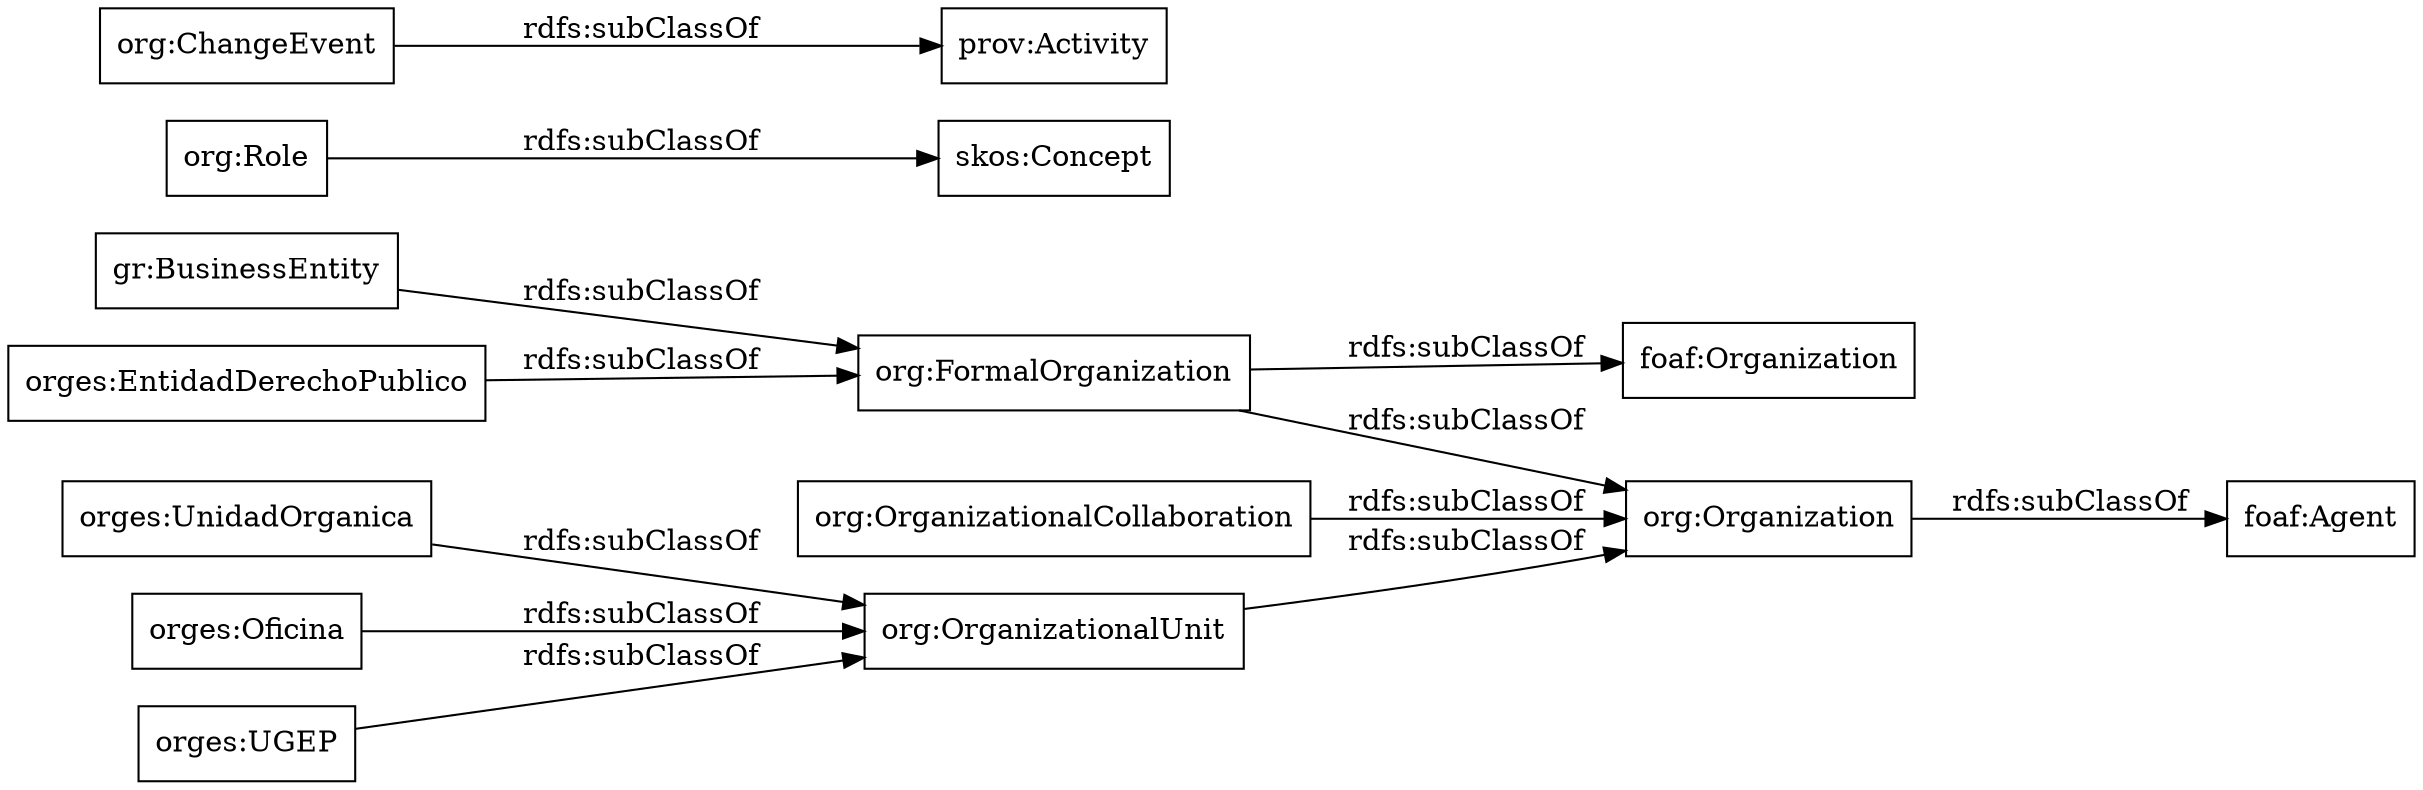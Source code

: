 digraph ar2dtool_diagram { 
rankdir=LR;
size="1000"
node [shape = rectangle, color="black"]; "orges:UnidadOrganica" "orges:EntidadDerechoPublico" "orges:Oficina" "orges:UGEP" "org:FormalOrganization" "org:OrganizationalCollaboration" "org:Organization" "org:Role" "org:OrganizationalUnit" "org:ChangeEvent" ; /*classes style*/
	"gr:BusinessEntity" -> "org:FormalOrganization" [ label = "rdfs:subClassOf" ];
	"org:Organization" -> "foaf:Agent" [ label = "rdfs:subClassOf" ];
	"orges:UGEP" -> "org:OrganizationalUnit" [ label = "rdfs:subClassOf" ];
	"org:Role" -> "skos:Concept" [ label = "rdfs:subClassOf" ];
	"org:ChangeEvent" -> "prov:Activity" [ label = "rdfs:subClassOf" ];
	"orges:Oficina" -> "org:OrganizationalUnit" [ label = "rdfs:subClassOf" ];
	"org:FormalOrganization" -> "org:Organization" [ label = "rdfs:subClassOf" ];
	"org:FormalOrganization" -> "foaf:Organization" [ label = "rdfs:subClassOf" ];
	"orges:EntidadDerechoPublico" -> "org:FormalOrganization" [ label = "rdfs:subClassOf" ];
	"org:OrganizationalCollaboration" -> "org:Organization" [ label = "rdfs:subClassOf" ];
	"orges:UnidadOrganica" -> "org:OrganizationalUnit" [ label = "rdfs:subClassOf" ];
	"org:OrganizationalUnit" -> "org:Organization" [ label = "rdfs:subClassOf" ];

}
